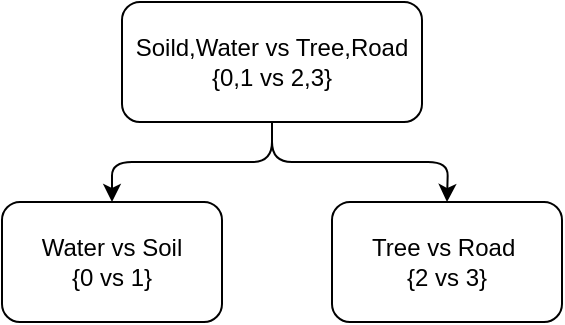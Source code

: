 <mxfile>
    <diagram id="Bm6pkx2bBqVM_4cK0on-" name="Page-1">
        <mxGraphModel dx="929" dy="1409" grid="1" gridSize="10" guides="1" tooltips="1" connect="1" arrows="1" fold="1" page="1" pageScale="1" pageWidth="850" pageHeight="1100" math="0" shadow="0">
            <root>
                <mxCell id="0"/>
                <mxCell id="1" parent="0"/>
                <mxCell id="11" style="edgeStyle=none;html=1;exitX=0.5;exitY=1;exitDx=0;exitDy=0;entryX=0.5;entryY=0;entryDx=0;entryDy=0;" edge="1" parent="1" source="2" target="9">
                    <mxGeometry relative="1" as="geometry">
                        <Array as="points">
                            <mxPoint x="395" y="230"/>
                            <mxPoint x="315" y="230"/>
                        </Array>
                    </mxGeometry>
                </mxCell>
                <mxCell id="12" style="edgeStyle=none;html=1;exitX=0.5;exitY=1;exitDx=0;exitDy=0;entryX=0.5;entryY=0;entryDx=0;entryDy=0;" edge="1" parent="1" source="2" target="10">
                    <mxGeometry relative="1" as="geometry">
                        <Array as="points">
                            <mxPoint x="395" y="230"/>
                            <mxPoint x="483" y="230"/>
                        </Array>
                    </mxGeometry>
                </mxCell>
                <mxCell id="2" value="Soild,Water vs Tree,Road&lt;br&gt;{0,1 vs 2,3}" style="rounded=1;whiteSpace=wrap;html=1;" vertex="1" parent="1">
                    <mxGeometry x="320" y="150" width="150" height="60" as="geometry"/>
                </mxCell>
                <mxCell id="9" value="Water vs Soil&lt;br&gt;{0 vs 1}" style="rounded=1;whiteSpace=wrap;html=1;" vertex="1" parent="1">
                    <mxGeometry x="260" y="250" width="110" height="60" as="geometry"/>
                </mxCell>
                <mxCell id="10" value="Tree vs Road&amp;nbsp;&lt;br&gt;{2 vs 3}" style="rounded=1;whiteSpace=wrap;html=1;" vertex="1" parent="1">
                    <mxGeometry x="425" y="250" width="115" height="60" as="geometry"/>
                </mxCell>
            </root>
        </mxGraphModel>
    </diagram>
</mxfile>
